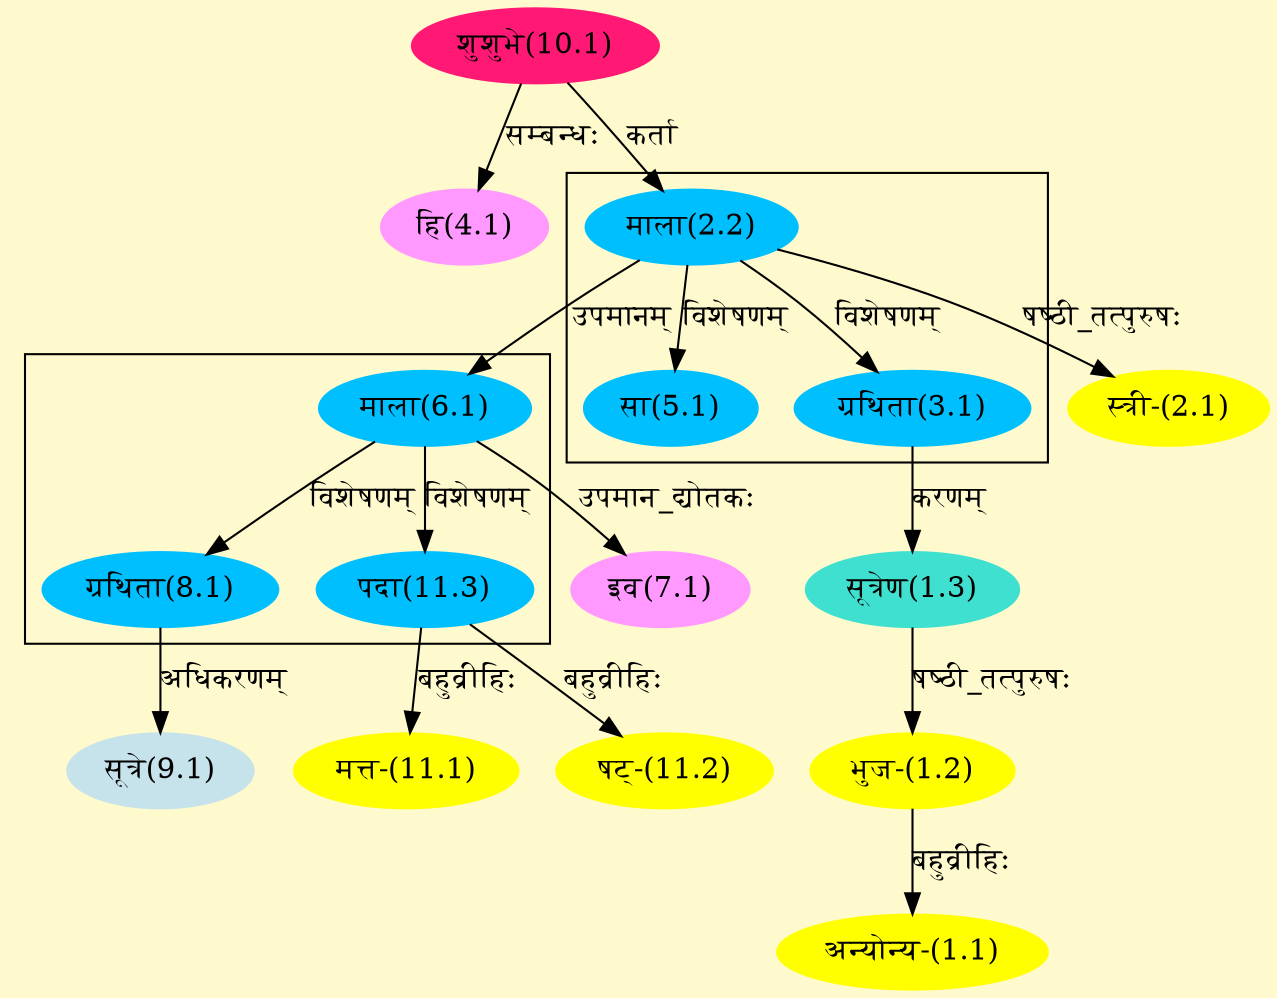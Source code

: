 digraph G{
rankdir=BT;
 compound=true;
 bgcolor="lemonchiffon1";

subgraph cluster_1{
Node3_1 [style=filled, color="#00BFFF" label = "ग्रथिता(3.1)"]
Node2_2 [style=filled, color="#00BFFF" label = "माला(2.2)"]
Node5_1 [style=filled, color="#00BFFF" label = "सा(5.1)"]

}

subgraph cluster_2{
Node8_1 [style=filled, color="#00BFFF" label = "ग्रथिता(8.1)"]
Node6_1 [style=filled, color="#00BFFF" label = "माला(6.1)"]
Node11_3 [style=filled, color="#00BFFF" label = "पदा(11.3)"]

}
Node1_1 [style=filled, color="#FFFF00" label = "अन्योन्य-(1.1)"]
Node1_2 [style=filled, color="#FFFF00" label = "भुज-(1.2)"]
Node1_3 [style=filled, color="#40E0D0" label = "सूत्रेण(1.3)"]
Node3_1 [style=filled, color="#00BFFF" label = "ग्रथिता(3.1)"]
Node2_1 [style=filled, color="#FFFF00" label = "स्त्री-(2.1)"]
Node2_2 [style=filled, color="#00BFFF" label = "माला(2.2)"]
Node10_1 [style=filled, color="#FF1975" label = "शुशुभे(10.1)"]
Node4_1 [style=filled, color="#FF99FF" label = "हि(4.1)"]
Node6_1 [style=filled, color="#00BFFF" label = "माला(6.1)"]
Node7_1 [style=filled, color="#FF99FF" label = "इव(7.1)"]
Node9_1 [style=filled, color="#C6E2EB" label = "सूत्रे(9.1)"]
Node8_1 [style=filled, color="#00BFFF" label = "ग्रथिता(8.1)"]
Node [style=filled, color="" label = "()"]
Node11_1 [style=filled, color="#FFFF00" label = "मत्त-(11.1)"]
Node11_3 [style=filled, color="#00BFFF" label = "पदा(11.3)"]
Node11_2 [style=filled, color="#FFFF00" label = "षट्-(11.2)"]
/* Start of Relations section */

Node1_1 -> Node1_2 [  label="बहुव्रीहिः"  dir="back" ]
Node1_2 -> Node1_3 [  label="षष्ठी_तत्पुरुषः"  dir="back" ]
Node1_3 -> Node3_1 [  label="करणम्"  dir="back" ]
Node2_1 -> Node2_2 [  label="षष्ठी_तत्पुरुषः"  dir="back" ]
Node2_2 -> Node10_1 [  label="कर्ता"  dir="back" ]
Node3_1 -> Node2_2 [  label="विशेषणम्"  dir="back" ]
Node4_1 -> Node10_1 [  label="सम्बन्धः"  dir="back" ]
Node5_1 -> Node2_2 [  label="विशेषणम्"  dir="back" ]
Node6_1 -> Node2_2 [  label="उपमानम्"  dir="back" ]
Node7_1 -> Node6_1 [  label="उपमान_द्योतकः"  dir="back" ]
Node8_1 -> Node6_1 [  label="विशेषणम्"  dir="back" ]
Node9_1 -> Node8_1 [  label="अधिकरणम्"  dir="back" ]
Node11_1 -> Node11_3 [  label="बहुव्रीहिः"  dir="back" ]
Node11_2 -> Node11_3 [  label="बहुव्रीहिः"  dir="back" ]
Node11_3 -> Node6_1 [  label="विशेषणम्"  dir="back" ]
}
